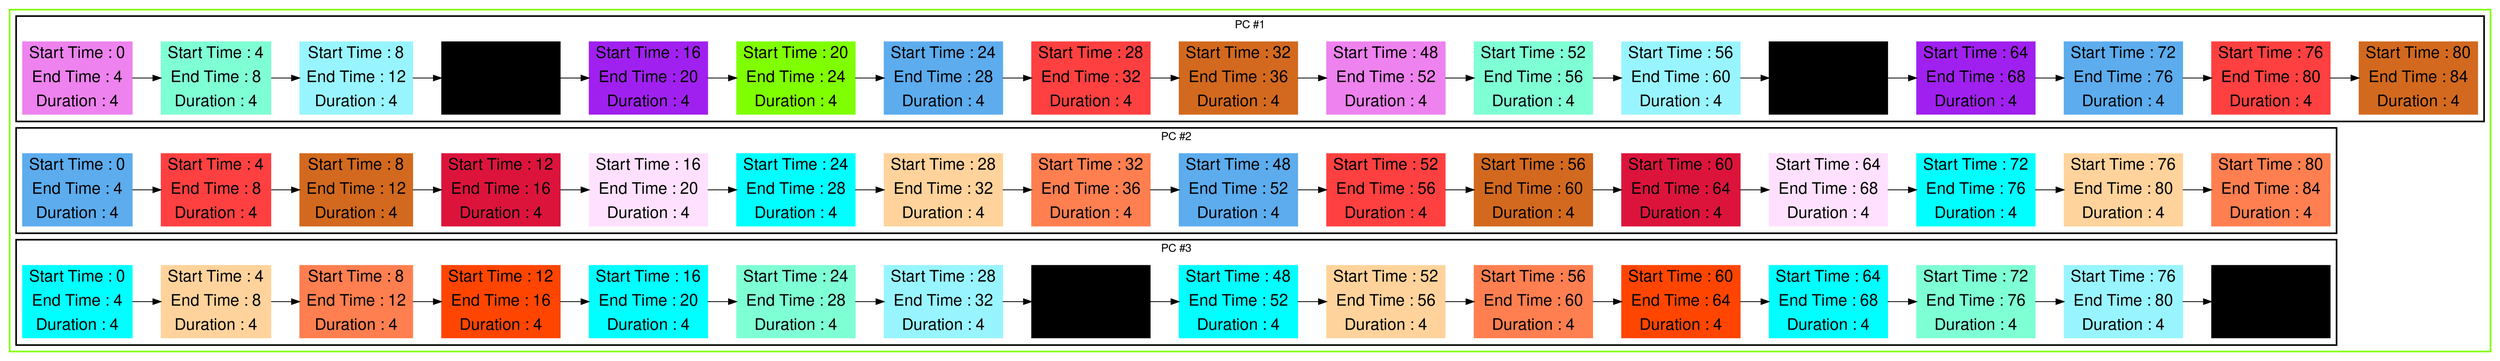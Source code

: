 digraph G {

fontname="Helvetica,Arial,sans-serif"
node [fontname="Helvetica,Arial,sans-serif"]
edge [fontname="Helvetica,Arial,sans-serif"]
graph [rankdir = "LR"];
node [fontsize = "20" shape = "ellipse"];

    subgraph cluster_Mod_0{
        color =chartreuse
        style = bold
        subgraph cluster_0{
           node [style=filled]
           color = black


            "node18" [
               label = "Start Time : 0 | End Time : 4 | Duration : 4"
               shape = "record"
               color = violet
            ]

            "node8" [
               label = "Start Time : 4 | End Time : 8 | Duration : 4"
               shape = "record"
               color = aquamarine
            ]

            "node28" [
               label = "Start Time : 8 | End Time : 12 | Duration : 4"
               shape = "record"
               color = cadetblue1
            ]

            "node41" [
               label = "Start Time : 12 | End Time : 16 | Duration : 4"
               shape = "record"
               color = cornflower
            ]

            "node14" [
               label = "Start Time : 16 | End Time : 20 | Duration : 4"
               shape = "record"
               color = x11purple
            ]

            "node32" [
               label = "Start Time : 20 | End Time : 24 | Duration : 4"
               shape = "record"
               color = chartreuse
            ]

            "node1" [
               label = "Start Time : 24 | End Time : 28 | Duration : 4"
               shape = "record"
               color = steelblue2
            ]

            "node21" [
               label = "Start Time : 28 | End Time : 32 | Duration : 4"
               shape = "record"
               color = brown1
            ]

            "node34" [
               label = "Start Time : 32 | End Time : 36 | Duration : 4"
               shape = "record"
               color = chocolate
            ]

            "node19" [
               label = "Start Time : 48 | End Time : 52 | Duration : 4"
               shape = "record"
               color = violet
            ]

            "node10" [
               label = "Start Time : 52 | End Time : 56 | Duration : 4"
               shape = "record"
               color = aquamarine
            ]

            "node30" [
               label = "Start Time : 56 | End Time : 60 | Duration : 4"
               shape = "record"
               color = cadetblue1
            ]

            "node43" [
               label = "Start Time : 60 | End Time : 64 | Duration : 4"
               shape = "record"
               color = cornflower
            ]

            "node15" [
               label = "Start Time : 64 | End Time : 68 | Duration : 4"
               shape = "record"
               color = x11purple
            ]

            "node3" [
               label = "Start Time : 72 | End Time : 76 | Duration : 4"
               shape = "record"
               color = steelblue2
            ]

            "node23" [
               label = "Start Time : 76 | End Time : 80 | Duration : 4"
               shape = "record"
               color = brown1
            ]

            "node36" [
               label = "Start Time : 80 | End Time : 84 | Duration : 4"
               shape = "record"
               color = chocolate
            ]

            node18 -> node8 -> node28 -> node41 -> node14 -> node32 -> node1 -> node21 -> node34 -> node19 -> node10 -> node30 -> node43 -> node15 -> node3 -> node23 -> node36

            label = "PC #1"

        }
        subgraph cluster_1{
           node [style=filled]
           color = black


            "node0" [
               label = "Start Time : 0 | End Time : 4 | Duration : 4"
               shape = "record"
               color = steelblue2
            ]

            "node20" [
               label = "Start Time : 4 | End Time : 8 | Duration : 4"
               shape = "record"
               color = brown1
            ]

            "node33" [
               label = "Start Time : 8 | End Time : 12 | Duration : 4"
               shape = "record"
               color = chocolate
            ]

            "node45" [
               label = "Start Time : 12 | End Time : 16 | Duration : 4"
               shape = "record"
               color = crimson
            ]

            "node16" [
               label = "Start Time : 16 | End Time : 20 | Duration : 4"
               shape = "record"
               color = thistle1
            ]

            "node5" [
               label = "Start Time : 24 | End Time : 28 | Duration : 4"
               shape = "record"
               color = aqua
            ]

            "node25" [
               label = "Start Time : 28 | End Time : 32 | Duration : 4"
               shape = "record"
               color = burlywood1
            ]

            "node38" [
               label = "Start Time : 32 | End Time : 36 | Duration : 4"
               shape = "record"
               color = coral
            ]

            "node2" [
               label = "Start Time : 48 | End Time : 52 | Duration : 4"
               shape = "record"
               color = steelblue2
            ]

            "node22" [
               label = "Start Time : 52 | End Time : 56 | Duration : 4"
               shape = "record"
               color = brown1
            ]

            "node35" [
               label = "Start Time : 56 | End Time : 60 | Duration : 4"
               shape = "record"
               color = chocolate
            ]

            "node46" [
               label = "Start Time : 60 | End Time : 64 | Duration : 4"
               shape = "record"
               color = crimson
            ]

            "node17" [
               label = "Start Time : 64 | End Time : 68 | Duration : 4"
               shape = "record"
               color = thistle1
            ]

            "node7" [
               label = "Start Time : 72 | End Time : 76 | Duration : 4"
               shape = "record"
               color = aqua
            ]

            "node27" [
               label = "Start Time : 76 | End Time : 80 | Duration : 4"
               shape = "record"
               color = burlywood1
            ]

            "node40" [
               label = "Start Time : 80 | End Time : 84 | Duration : 4"
               shape = "record"
               color = coral
            ]

            node0 -> node20 -> node33 -> node45 -> node16 -> node5 -> node25 -> node38 -> node2 -> node22 -> node35 -> node46 -> node17 -> node7 -> node27 -> node40

            label = "PC #2"

        }
        subgraph cluster_2{
           node [style=filled]
           color = black


            "node4" [
               label = "Start Time : 0 | End Time : 4 | Duration : 4"
               shape = "record"
               color = aqua
            ]

            "node24" [
               label = "Start Time : 4 | End Time : 8 | Duration : 4"
               shape = "record"
               color = burlywood1
            ]

            "node37" [
               label = "Start Time : 8 | End Time : 12 | Duration : 4"
               shape = "record"
               color = coral
            ]

            "node12" [
               label = "Start Time : 12 | End Time : 16 | Duration : 4"
               shape = "record"
               color = orangered1
            ]

            "node47" [
               label = "Start Time : 16 | End Time : 20 | Duration : 4"
               shape = "record"
               color = cyan
            ]

            "node9" [
               label = "Start Time : 24 | End Time : 28 | Duration : 4"
               shape = "record"
               color = aquamarine
            ]

            "node29" [
               label = "Start Time : 28 | End Time : 32 | Duration : 4"
               shape = "record"
               color = cadetblue1
            ]

            "node42" [
               label = "Start Time : 32 | End Time : 36 | Duration : 4"
               shape = "record"
               color = cornflower
            ]

            "node6" [
               label = "Start Time : 48 | End Time : 52 | Duration : 4"
               shape = "record"
               color = aqua
            ]

            "node26" [
               label = "Start Time : 52 | End Time : 56 | Duration : 4"
               shape = "record"
               color = burlywood1
            ]

            "node39" [
               label = "Start Time : 56 | End Time : 60 | Duration : 4"
               shape = "record"
               color = coral
            ]

            "node13" [
               label = "Start Time : 60 | End Time : 64 | Duration : 4"
               shape = "record"
               color = orangered1
            ]

            "node48" [
               label = "Start Time : 64 | End Time : 68 | Duration : 4"
               shape = "record"
               color = cyan
            ]

            "node11" [
               label = "Start Time : 72 | End Time : 76 | Duration : 4"
               shape = "record"
               color = aquamarine
            ]

            "node31" [
               label = "Start Time : 76 | End Time : 80 | Duration : 4"
               shape = "record"
               color = cadetblue1
            ]

            "node44" [
               label = "Start Time : 80 | End Time : 84 | Duration : 4"
               shape = "record"
               color = cornflower
            ]

            node4 -> node24 -> node37 -> node12 -> node47 -> node9 -> node29 -> node42 -> node6 -> node26 -> node39 -> node13 -> node48 -> node11 -> node31 -> node44

            label = "PC #3"

        }
    }




}

